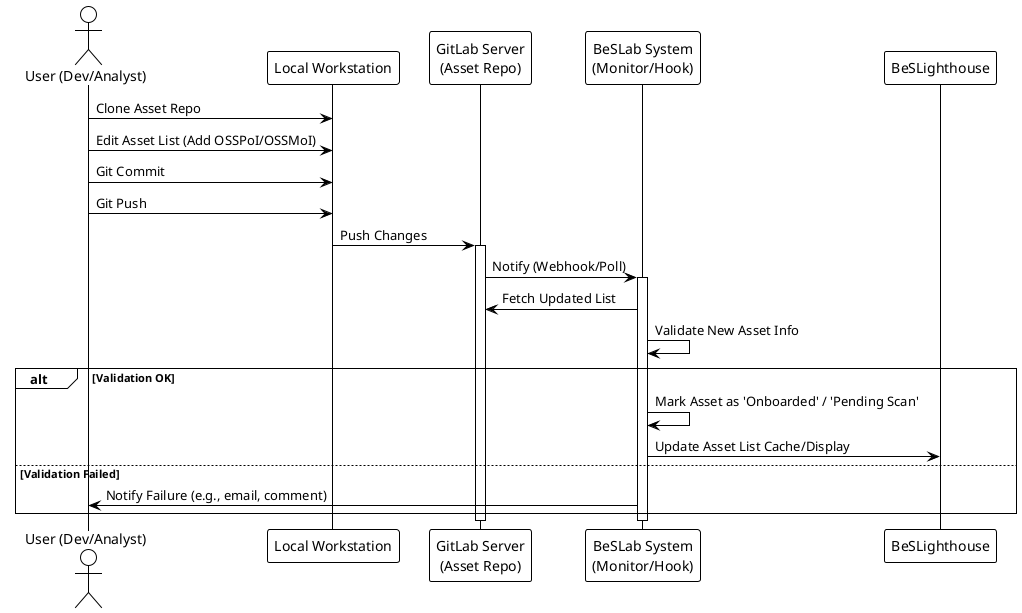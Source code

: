 @startuml
!theme plain
actor "User (Dev/Analyst)" as User
participant "Local Workstation" as Local
participant "GitLab Server\n(Asset Repo)" as GitLabRepo
participant "BeSLab System\n(Monitor/Hook)" as BeSLabSys
participant "BeSLighthouse" as Lighthouse

User -> Local : Clone Asset Repo
User -> Local : Edit Asset List (Add OSSPoI/OSSMoI)
User -> Local : Git Commit
User -> Local : Git Push
Local -> GitLabRepo : Push Changes
activate GitLabRepo

GitLabRepo -> BeSLabSys : Notify (Webhook/Poll)
activate BeSLabSys
BeSLabSys -> GitLabRepo : Fetch Updated List
BeSLabSys -> BeSLabSys : Validate New Asset Info
alt Validation OK
BeSLabSys -> BeSLabSys : Mark Asset as 'Onboarded' / 'Pending Scan'
BeSLabSys -> Lighthouse : Update Asset List Cache/Display
else Validation Failed
BeSLabSys -> User : Notify Failure (e.g., email, comment)
end
deactivate BeSLabSys
deactivate GitLabRepo

@enduml
